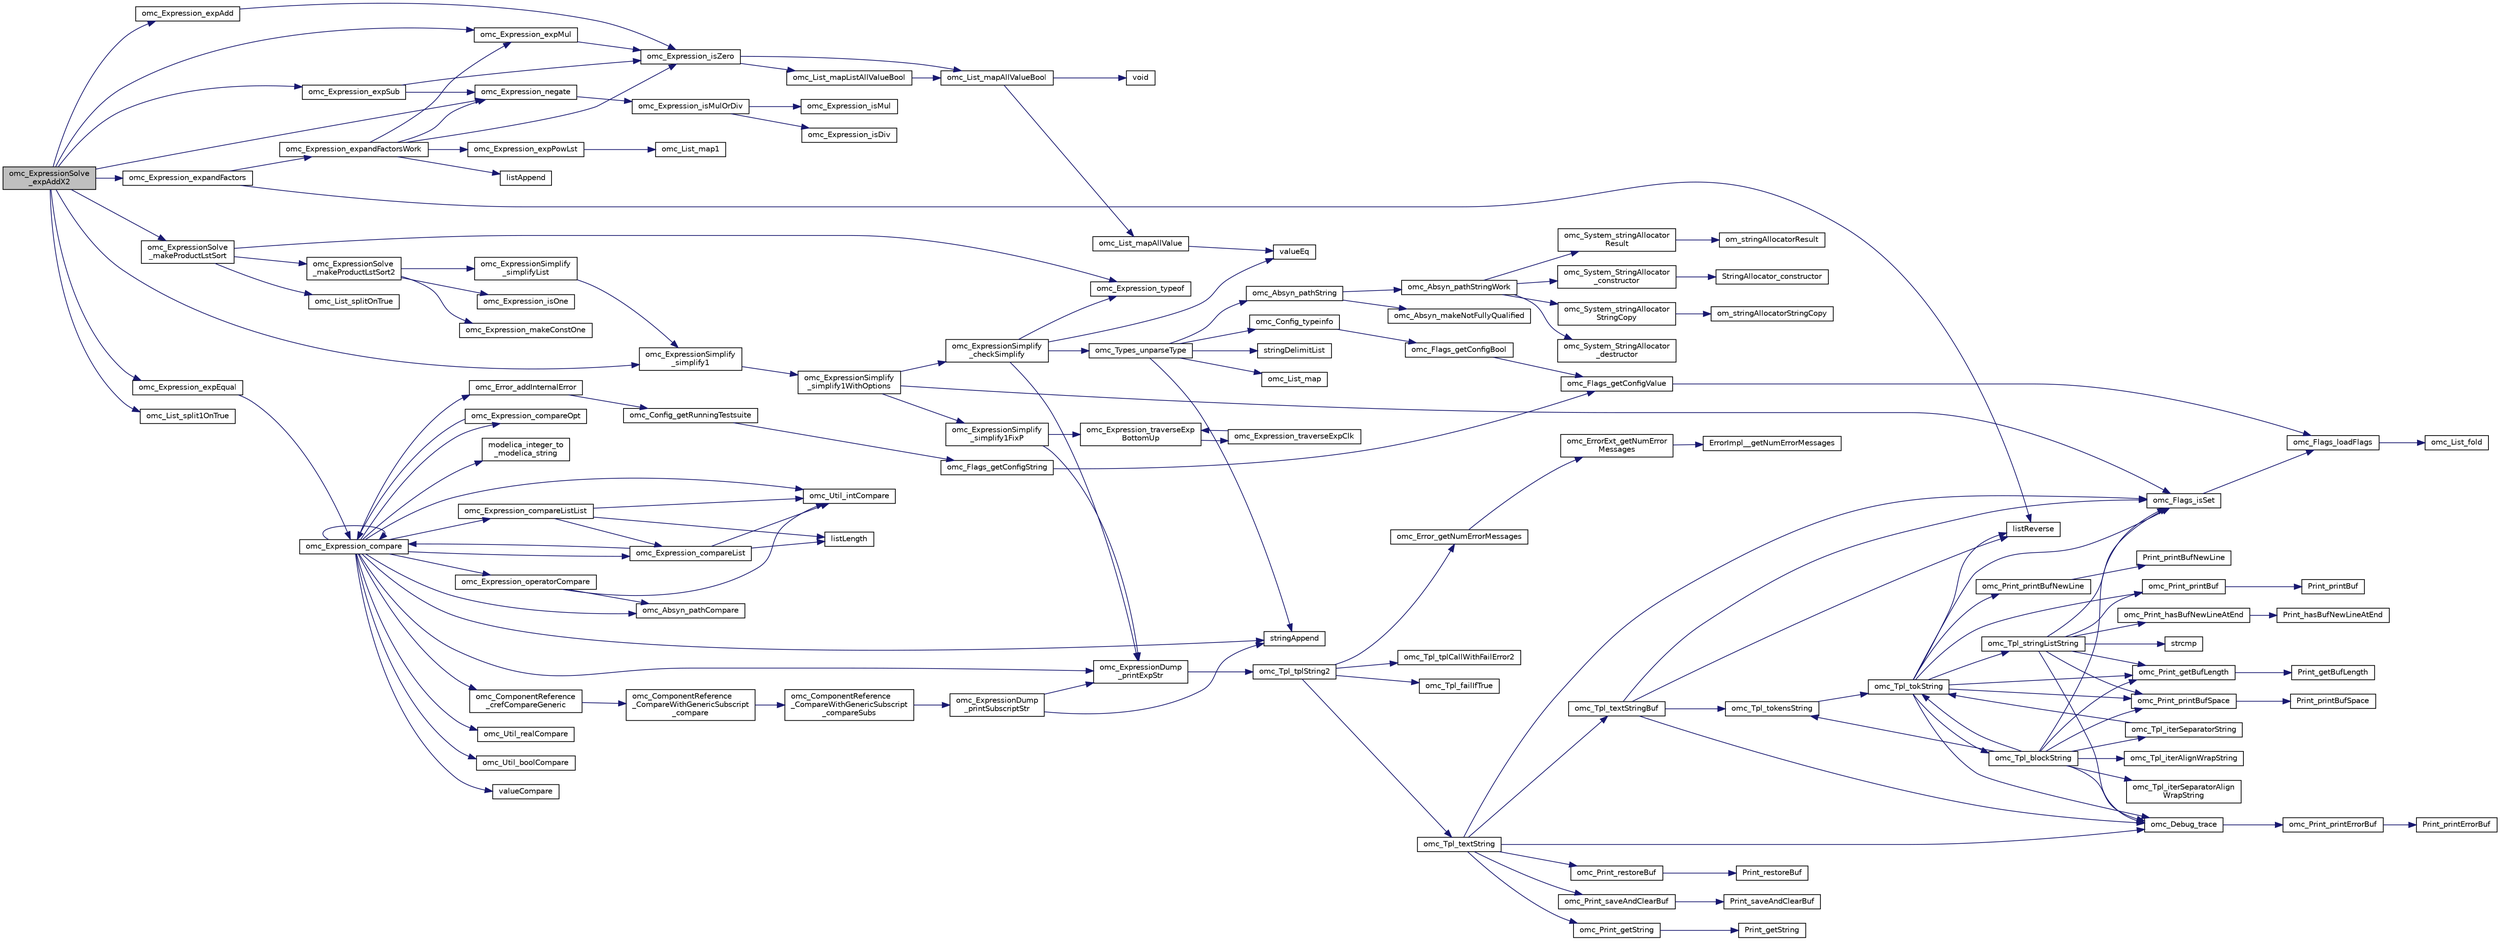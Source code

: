 digraph "omc_ExpressionSolve_expAddX2"
{
  edge [fontname="Helvetica",fontsize="10",labelfontname="Helvetica",labelfontsize="10"];
  node [fontname="Helvetica",fontsize="10",shape=record];
  rankdir="LR";
  Node3003 [label="omc_ExpressionSolve\l_expAddX2",height=0.2,width=0.4,color="black", fillcolor="grey75", style="filled", fontcolor="black"];
  Node3003 -> Node3004 [color="midnightblue",fontsize="10",style="solid",fontname="Helvetica"];
  Node3004 [label="omc_Expression_expandFactors",height=0.2,width=0.4,color="black", fillcolor="white", style="filled",URL="$d1/d08/_expression_8c.html#a406fb48d5a1eb4cb6970a0d24bcc1dbd"];
  Node3004 -> Node3005 [color="midnightblue",fontsize="10",style="solid",fontname="Helvetica"];
  Node3005 [label="listReverse",height=0.2,width=0.4,color="black", fillcolor="white", style="filled",URL="$d2/d57/build_2include_2omc_2c_2meta_2meta__modelica__builtin_8h.html#a81001ba45c298ade27540edd2589777c"];
  Node3004 -> Node3006 [color="midnightblue",fontsize="10",style="solid",fontname="Helvetica"];
  Node3006 [label="omc_Expression_expandFactorsWork",height=0.2,width=0.4,color="black", fillcolor="white", style="filled",URL="$d1/d08/_expression_8c.html#ab6c48b6e78ab8a66020834b752f78b42"];
  Node3006 -> Node3007 [color="midnightblue",fontsize="10",style="solid",fontname="Helvetica"];
  Node3007 [label="omc_Expression_expPowLst",height=0.2,width=0.4,color="black", fillcolor="white", style="filled",URL="$d1/d08/_expression_8c.html#a858225d1261a885f5dce4051227856bb"];
  Node3007 -> Node3008 [color="midnightblue",fontsize="10",style="solid",fontname="Helvetica"];
  Node3008 [label="omc_List_map1",height=0.2,width=0.4,color="black", fillcolor="white", style="filled",URL="$da/d72/_compiler_2boot_2build_2list_8c.html#a8adbf51ce877b23370be11654c6de6de"];
  Node3006 -> Node3009 [color="midnightblue",fontsize="10",style="solid",fontname="Helvetica"];
  Node3009 [label="listAppend",height=0.2,width=0.4,color="black", fillcolor="white", style="filled",URL="$d2/d57/build_2include_2omc_2c_2meta_2meta__modelica__builtin_8h.html#a56b7e8a835b2d388f5984ca7378bc1ec"];
  Node3006 -> Node3010 [color="midnightblue",fontsize="10",style="solid",fontname="Helvetica"];
  Node3010 [label="omc_Expression_negate",height=0.2,width=0.4,color="black", fillcolor="white", style="filled",URL="$d1/d08/_expression_8c.html#ac0a088414e8c45a0201c4962d09434c8"];
  Node3010 -> Node3011 [color="midnightblue",fontsize="10",style="solid",fontname="Helvetica"];
  Node3011 [label="omc_Expression_isMulOrDiv",height=0.2,width=0.4,color="black", fillcolor="white", style="filled",URL="$d1/d08/_expression_8c.html#abb569396f7e6c94642fb186c17aebe29"];
  Node3011 -> Node3012 [color="midnightblue",fontsize="10",style="solid",fontname="Helvetica"];
  Node3012 [label="omc_Expression_isMul",height=0.2,width=0.4,color="black", fillcolor="white", style="filled",URL="$d1/d08/_expression_8c.html#a6828937858de521d2be4a2811bc978f0"];
  Node3011 -> Node3013 [color="midnightblue",fontsize="10",style="solid",fontname="Helvetica"];
  Node3013 [label="omc_Expression_isDiv",height=0.2,width=0.4,color="black", fillcolor="white", style="filled",URL="$d1/d08/_expression_8c.html#a5f24d146c82cf1616874574a7dd2e0e1"];
  Node3006 -> Node3014 [color="midnightblue",fontsize="10",style="solid",fontname="Helvetica"];
  Node3014 [label="omc_Expression_expMul",height=0.2,width=0.4,color="black", fillcolor="white", style="filled",URL="$d1/d08/_expression_8c.html#a86ff87e9d52467d2a652e29256f6a679"];
  Node3014 -> Node3015 [color="midnightblue",fontsize="10",style="solid",fontname="Helvetica"];
  Node3015 [label="omc_Expression_isZero",height=0.2,width=0.4,color="black", fillcolor="white", style="filled",URL="$d1/d08/_expression_8c.html#ab00afcac3649e1679e0d79b7918956c8"];
  Node3015 -> Node3016 [color="midnightblue",fontsize="10",style="solid",fontname="Helvetica"];
  Node3016 [label="omc_List_mapAllValueBool",height=0.2,width=0.4,color="black", fillcolor="white", style="filled",URL="$da/d72/_compiler_2boot_2build_2list_8c.html#a73ae5dcb374407869d5aad5c97b6452f"];
  Node3016 -> Node3017 [color="midnightblue",fontsize="10",style="solid",fontname="Helvetica"];
  Node3017 [label="omc_List_mapAllValue",height=0.2,width=0.4,color="black", fillcolor="white", style="filled",URL="$da/d72/_compiler_2boot_2build_2list_8c.html#a6907b8b0bf5d7da1b95ed78aa13581c9"];
  Node3017 -> Node3018 [color="midnightblue",fontsize="10",style="solid",fontname="Helvetica"];
  Node3018 [label="valueEq",height=0.2,width=0.4,color="black", fillcolor="white", style="filled",URL="$dc/dd0/build_2include_2omc_2c_2meta_2meta__modelica_8h.html#a053b78d26cb7fe728aa97ab1a575f7ad"];
  Node3016 -> Node3019 [color="midnightblue",fontsize="10",style="solid",fontname="Helvetica"];
  Node3019 [label="void",height=0.2,width=0.4,color="black", fillcolor="white", style="filled",URL="$d1/dd1/3rd_party_2gc_2include_2gc_8h.html#acacfa47efcc44a29f7bb7d98f2a000f8"];
  Node3015 -> Node3020 [color="midnightblue",fontsize="10",style="solid",fontname="Helvetica"];
  Node3020 [label="omc_List_mapListAllValueBool",height=0.2,width=0.4,color="black", fillcolor="white", style="filled",URL="$da/d72/_compiler_2boot_2build_2list_8c.html#ababb55c76308341703bb582302a50855"];
  Node3020 -> Node3016 [color="midnightblue",fontsize="10",style="solid",fontname="Helvetica"];
  Node3006 -> Node3015 [color="midnightblue",fontsize="10",style="solid",fontname="Helvetica"];
  Node3003 -> Node3021 [color="midnightblue",fontsize="10",style="solid",fontname="Helvetica"];
  Node3021 [label="omc_List_split1OnTrue",height=0.2,width=0.4,color="black", fillcolor="white", style="filled",URL="$da/d72/_compiler_2boot_2build_2list_8c.html#a1f71e985b21e64aad7227fbd9e1da3c9"];
  Node3003 -> Node3022 [color="midnightblue",fontsize="10",style="solid",fontname="Helvetica"];
  Node3022 [label="omc_ExpressionSolve\l_makeProductLstSort",height=0.2,width=0.4,color="black", fillcolor="white", style="filled",URL="$d1/d87/_expression_solve_8c.html#a97072851e86385ee88dc448cd433e8b8"];
  Node3022 -> Node3023 [color="midnightblue",fontsize="10",style="solid",fontname="Helvetica"];
  Node3023 [label="omc_Expression_typeof",height=0.2,width=0.4,color="black", fillcolor="white", style="filled",URL="$d1/d08/_expression_8c.html#a007abae479310b1b518673105ceba117"];
  Node3022 -> Node3024 [color="midnightblue",fontsize="10",style="solid",fontname="Helvetica"];
  Node3024 [label="omc_List_splitOnTrue",height=0.2,width=0.4,color="black", fillcolor="white", style="filled",URL="$da/d72/_compiler_2boot_2build_2list_8c.html#aa96781837926d493e03a3c55543860cb"];
  Node3022 -> Node3025 [color="midnightblue",fontsize="10",style="solid",fontname="Helvetica"];
  Node3025 [label="omc_ExpressionSolve\l_makeProductLstSort2",height=0.2,width=0.4,color="black", fillcolor="white", style="filled",URL="$d1/d87/_expression_solve_8c.html#a6aea95a28b6e8c6cafea735191bf0e56"];
  Node3025 -> Node3026 [color="midnightblue",fontsize="10",style="solid",fontname="Helvetica"];
  Node3026 [label="omc_Expression_makeConstOne",height=0.2,width=0.4,color="black", fillcolor="white", style="filled",URL="$d1/d08/_expression_8c.html#ac5eee025f868453a68761c195a9a1522"];
  Node3025 -> Node3027 [color="midnightblue",fontsize="10",style="solid",fontname="Helvetica"];
  Node3027 [label="omc_ExpressionSimplify\l_simplifyList",height=0.2,width=0.4,color="black", fillcolor="white", style="filled",URL="$d3/da5/_expression_simplify_8c.html#a572c3a0c4a79f7ccee9a15469f8e9c13"];
  Node3027 -> Node3028 [color="midnightblue",fontsize="10",style="solid",fontname="Helvetica"];
  Node3028 [label="omc_ExpressionSimplify\l_simplify1",height=0.2,width=0.4,color="black", fillcolor="white", style="filled",URL="$d3/da5/_expression_simplify_8c.html#a0b9ae9d9036d05cd3e5ca71e2ac1ab94"];
  Node3028 -> Node3029 [color="midnightblue",fontsize="10",style="solid",fontname="Helvetica"];
  Node3029 [label="omc_ExpressionSimplify\l_simplify1WithOptions",height=0.2,width=0.4,color="black", fillcolor="white", style="filled",URL="$d3/da5/_expression_simplify_8c.html#a0f25ea472b6586b8e01420b801a90a84"];
  Node3029 -> Node3030 [color="midnightblue",fontsize="10",style="solid",fontname="Helvetica"];
  Node3030 [label="omc_ExpressionSimplify\l_simplify1FixP",height=0.2,width=0.4,color="black", fillcolor="white", style="filled",URL="$d3/da5/_expression_simplify_8c.html#a88ae8c3fc8ca11c815c4cb12e51d0e4a"];
  Node3030 -> Node3031 [color="midnightblue",fontsize="10",style="solid",fontname="Helvetica"];
  Node3031 [label="omc_ExpressionDump\l_printExpStr",height=0.2,width=0.4,color="black", fillcolor="white", style="filled",URL="$d8/d16/_expression_dump_8c.html#ab1b14f2e6c847006a4235d1905bb2637"];
  Node3031 -> Node3032 [color="midnightblue",fontsize="10",style="solid",fontname="Helvetica"];
  Node3032 [label="omc_Tpl_tplString2",height=0.2,width=0.4,color="black", fillcolor="white", style="filled",URL="$d7/d52/_tpl_8c.html#a19e668217f7d6c0b176843e40633cae2"];
  Node3032 -> Node3033 [color="midnightblue",fontsize="10",style="solid",fontname="Helvetica"];
  Node3033 [label="omc_Error_getNumErrorMessages",height=0.2,width=0.4,color="black", fillcolor="white", style="filled",URL="$db/da1/_compiler_2boot_2build_2error_8c.html#a6f9ff3d03e91883492e13af7fbc088ff"];
  Node3033 -> Node3034 [color="midnightblue",fontsize="10",style="solid",fontname="Helvetica"];
  Node3034 [label="omc_ErrorExt_getNumError\lMessages",height=0.2,width=0.4,color="black", fillcolor="white", style="filled",URL="$d4/dce/_error_ext_8c.html#a0195f83af0487b3e7bf35deb4225e582"];
  Node3034 -> Node3035 [color="midnightblue",fontsize="10",style="solid",fontname="Helvetica"];
  Node3035 [label="ErrorImpl__getNumErrorMessages",height=0.2,width=0.4,color="black", fillcolor="white", style="filled",URL="$d1/d40/boot_2build_2_error_ext_8h.html#a1206137921767ad0e49abe96adf7b5e3"];
  Node3032 -> Node3036 [color="midnightblue",fontsize="10",style="solid",fontname="Helvetica"];
  Node3036 [label="omc_Tpl_tplCallWithFailError2",height=0.2,width=0.4,color="black", fillcolor="white", style="filled",URL="$d7/d52/_tpl_8c.html#af79df210cda1bb788fce4ef64cb58a0f"];
  Node3032 -> Node3037 [color="midnightblue",fontsize="10",style="solid",fontname="Helvetica"];
  Node3037 [label="omc_Tpl_failIfTrue",height=0.2,width=0.4,color="black", fillcolor="white", style="filled",URL="$d7/d52/_tpl_8c.html#a4c5af303d93cb4cea7b309b336519c31"];
  Node3032 -> Node3038 [color="midnightblue",fontsize="10",style="solid",fontname="Helvetica"];
  Node3038 [label="omc_Tpl_textString",height=0.2,width=0.4,color="black", fillcolor="white", style="filled",URL="$d7/d52/_tpl_8c.html#a3df7e553e36d815ca12207c1b633f741"];
  Node3038 -> Node3039 [color="midnightblue",fontsize="10",style="solid",fontname="Helvetica"];
  Node3039 [label="omc_Print_saveAndClearBuf",height=0.2,width=0.4,color="black", fillcolor="white", style="filled",URL="$dc/d4a/_print_8c.html#a9be4a7e0fd8ef4d0e9a96b6a7d30129b"];
  Node3039 -> Node3040 [color="midnightblue",fontsize="10",style="solid",fontname="Helvetica"];
  Node3040 [label="Print_saveAndClearBuf",height=0.2,width=0.4,color="black", fillcolor="white", style="filled",URL="$db/def/_print_8h.html#afbd06f69772f11802874118538c5e3cb"];
  Node3038 -> Node3041 [color="midnightblue",fontsize="10",style="solid",fontname="Helvetica"];
  Node3041 [label="omc_Tpl_textStringBuf",height=0.2,width=0.4,color="black", fillcolor="white", style="filled",URL="$d7/d52/_tpl_8c.html#a569b285dc7a7a3d881d4a69ee8857b85"];
  Node3041 -> Node3042 [color="midnightblue",fontsize="10",style="solid",fontname="Helvetica"];
  Node3042 [label="omc_Tpl_tokensString",height=0.2,width=0.4,color="black", fillcolor="white", style="filled",URL="$d7/d52/_tpl_8c.html#a2085a822c35dc488683fbb303c0d6546"];
  Node3042 -> Node3043 [color="midnightblue",fontsize="10",style="solid",fontname="Helvetica"];
  Node3043 [label="omc_Tpl_tokString",height=0.2,width=0.4,color="black", fillcolor="white", style="filled",URL="$d7/d52/_tpl_8c.html#aaad1c380626ef433bd8e0102f48743cf"];
  Node3043 -> Node3044 [color="midnightblue",fontsize="10",style="solid",fontname="Helvetica"];
  Node3044 [label="omc_Print_printBufNewLine",height=0.2,width=0.4,color="black", fillcolor="white", style="filled",URL="$dc/d4a/_print_8c.html#a56936142cb06c2610c5c55a0f0672826"];
  Node3044 -> Node3045 [color="midnightblue",fontsize="10",style="solid",fontname="Helvetica"];
  Node3045 [label="Print_printBufNewLine",height=0.2,width=0.4,color="black", fillcolor="white", style="filled",URL="$db/def/_print_8h.html#a3b18f8c254923287e4e0dc39d5c39a3a"];
  Node3043 -> Node3046 [color="midnightblue",fontsize="10",style="solid",fontname="Helvetica"];
  Node3046 [label="omc_Print_getBufLength",height=0.2,width=0.4,color="black", fillcolor="white", style="filled",URL="$dc/d4a/_print_8c.html#a65cb82b6b1bc6acf3a656ef9978109b2"];
  Node3046 -> Node3047 [color="midnightblue",fontsize="10",style="solid",fontname="Helvetica"];
  Node3047 [label="Print_getBufLength",height=0.2,width=0.4,color="black", fillcolor="white", style="filled",URL="$db/def/_print_8h.html#a512282b99288e8ec6b431e7dee78c76f"];
  Node3043 -> Node3048 [color="midnightblue",fontsize="10",style="solid",fontname="Helvetica"];
  Node3048 [label="omc_Print_printBufSpace",height=0.2,width=0.4,color="black", fillcolor="white", style="filled",URL="$dc/d4a/_print_8c.html#a02aa663c225bece7c208406683415d6f"];
  Node3048 -> Node3049 [color="midnightblue",fontsize="10",style="solid",fontname="Helvetica"];
  Node3049 [label="Print_printBufSpace",height=0.2,width=0.4,color="black", fillcolor="white", style="filled",URL="$db/def/_print_8h.html#a494a05754b95d4ded8cf421fe8799495"];
  Node3043 -> Node3050 [color="midnightblue",fontsize="10",style="solid",fontname="Helvetica"];
  Node3050 [label="omc_Print_printBuf",height=0.2,width=0.4,color="black", fillcolor="white", style="filled",URL="$dc/d4a/_print_8c.html#a0814578dcc1618c6b57729067765170b"];
  Node3050 -> Node3051 [color="midnightblue",fontsize="10",style="solid",fontname="Helvetica"];
  Node3051 [label="Print_printBuf",height=0.2,width=0.4,color="black", fillcolor="white", style="filled",URL="$db/def/_print_8h.html#a4e09b57c2e6549226f6669ca20a3cf07"];
  Node3043 -> Node3052 [color="midnightblue",fontsize="10",style="solid",fontname="Helvetica"];
  Node3052 [label="omc_Tpl_stringListString",height=0.2,width=0.4,color="black", fillcolor="white", style="filled",URL="$d7/d52/_tpl_8c.html#aee284774d669dd515363b1fac8b7086c"];
  Node3052 -> Node3053 [color="midnightblue",fontsize="10",style="solid",fontname="Helvetica"];
  Node3053 [label="strcmp",height=0.2,width=0.4,color="black", fillcolor="white", style="filled",URL="$db/d13/_c_vode_get_8m.html#ab022bbe018438998408fda94a327a547"];
  Node3052 -> Node3046 [color="midnightblue",fontsize="10",style="solid",fontname="Helvetica"];
  Node3052 -> Node3048 [color="midnightblue",fontsize="10",style="solid",fontname="Helvetica"];
  Node3052 -> Node3050 [color="midnightblue",fontsize="10",style="solid",fontname="Helvetica"];
  Node3052 -> Node3054 [color="midnightblue",fontsize="10",style="solid",fontname="Helvetica"];
  Node3054 [label="omc_Print_hasBufNewLineAtEnd",height=0.2,width=0.4,color="black", fillcolor="white", style="filled",URL="$dc/d4a/_print_8c.html#a688e4a253785b1cd5b77e1a52c1a6dca"];
  Node3054 -> Node3055 [color="midnightblue",fontsize="10",style="solid",fontname="Helvetica"];
  Node3055 [label="Print_hasBufNewLineAtEnd",height=0.2,width=0.4,color="black", fillcolor="white", style="filled",URL="$db/def/_print_8h.html#a6941baa09472d7bbc87bec9ba099d164"];
  Node3052 -> Node3056 [color="midnightblue",fontsize="10",style="solid",fontname="Helvetica"];
  Node3056 [label="omc_Flags_isSet",height=0.2,width=0.4,color="black", fillcolor="white", style="filled",URL="$d3/db3/_flags_8c.html#a34e6591659b1578969141a635ff24042"];
  Node3056 -> Node3057 [color="midnightblue",fontsize="10",style="solid",fontname="Helvetica"];
  Node3057 [label="omc_Flags_loadFlags",height=0.2,width=0.4,color="black", fillcolor="white", style="filled",URL="$d3/db3/_flags_8c.html#a760d66f53b65ac257876ca0f6308f09f"];
  Node3057 -> Node3058 [color="midnightblue",fontsize="10",style="solid",fontname="Helvetica"];
  Node3058 [label="omc_List_fold",height=0.2,width=0.4,color="black", fillcolor="white", style="filled",URL="$da/d72/_compiler_2boot_2build_2list_8c.html#a3ec1ee3a5ff53be9af368e290be09182"];
  Node3052 -> Node3059 [color="midnightblue",fontsize="10",style="solid",fontname="Helvetica"];
  Node3059 [label="omc_Debug_trace",height=0.2,width=0.4,color="black", fillcolor="white", style="filled",URL="$d6/d1d/_compiler_2boot_2build_2debug_8c.html#a465f6e24432a8b1db4c7576ea09e7259"];
  Node3059 -> Node3060 [color="midnightblue",fontsize="10",style="solid",fontname="Helvetica"];
  Node3060 [label="omc_Print_printErrorBuf",height=0.2,width=0.4,color="black", fillcolor="white", style="filled",URL="$dc/d4a/_print_8c.html#a136f27763cbad8fdab9e975d877aff4b"];
  Node3060 -> Node3061 [color="midnightblue",fontsize="10",style="solid",fontname="Helvetica"];
  Node3061 [label="Print_printErrorBuf",height=0.2,width=0.4,color="black", fillcolor="white", style="filled",URL="$db/def/_print_8h.html#ac4ef051f731ad4fd851c45be8d215b4c"];
  Node3043 -> Node3062 [color="midnightblue",fontsize="10",style="solid",fontname="Helvetica"];
  Node3062 [label="omc_Tpl_blockString",height=0.2,width=0.4,color="black", fillcolor="white", style="filled",URL="$d7/d52/_tpl_8c.html#a5439b4832f78013add9b4aa8389f2bdc"];
  Node3062 -> Node3042 [color="midnightblue",fontsize="10",style="solid",fontname="Helvetica"];
  Node3062 -> Node3048 [color="midnightblue",fontsize="10",style="solid",fontname="Helvetica"];
  Node3062 -> Node3046 [color="midnightblue",fontsize="10",style="solid",fontname="Helvetica"];
  Node3062 -> Node3043 [color="midnightblue",fontsize="10",style="solid",fontname="Helvetica"];
  Node3062 -> Node3063 [color="midnightblue",fontsize="10",style="solid",fontname="Helvetica"];
  Node3063 [label="omc_Tpl_iterSeparatorString",height=0.2,width=0.4,color="black", fillcolor="white", style="filled",URL="$d7/d52/_tpl_8c.html#aac82332fb79d7c0b20e59be6a4161452"];
  Node3063 -> Node3043 [color="midnightblue",fontsize="10",style="solid",fontname="Helvetica"];
  Node3062 -> Node3064 [color="midnightblue",fontsize="10",style="solid",fontname="Helvetica"];
  Node3064 [label="omc_Tpl_iterSeparatorAlign\lWrapString",height=0.2,width=0.4,color="black", fillcolor="white", style="filled",URL="$d7/d52/_tpl_8c.html#abf190d9e11ccd80e0749d132287e5052"];
  Node3062 -> Node3065 [color="midnightblue",fontsize="10",style="solid",fontname="Helvetica"];
  Node3065 [label="omc_Tpl_iterAlignWrapString",height=0.2,width=0.4,color="black", fillcolor="white", style="filled",URL="$d7/d52/_tpl_8c.html#a6b1e4c1278b1da42e896a4ea81cc6fd3"];
  Node3062 -> Node3056 [color="midnightblue",fontsize="10",style="solid",fontname="Helvetica"];
  Node3062 -> Node3059 [color="midnightblue",fontsize="10",style="solid",fontname="Helvetica"];
  Node3043 -> Node3005 [color="midnightblue",fontsize="10",style="solid",fontname="Helvetica"];
  Node3043 -> Node3056 [color="midnightblue",fontsize="10",style="solid",fontname="Helvetica"];
  Node3043 -> Node3059 [color="midnightblue",fontsize="10",style="solid",fontname="Helvetica"];
  Node3041 -> Node3005 [color="midnightblue",fontsize="10",style="solid",fontname="Helvetica"];
  Node3041 -> Node3056 [color="midnightblue",fontsize="10",style="solid",fontname="Helvetica"];
  Node3041 -> Node3059 [color="midnightblue",fontsize="10",style="solid",fontname="Helvetica"];
  Node3038 -> Node3066 [color="midnightblue",fontsize="10",style="solid",fontname="Helvetica"];
  Node3066 [label="omc_Print_getString",height=0.2,width=0.4,color="black", fillcolor="white", style="filled",URL="$dc/d4a/_print_8c.html#a24f4e5ba012abc81ac68e0c3bfb3dfcb"];
  Node3066 -> Node3067 [color="midnightblue",fontsize="10",style="solid",fontname="Helvetica"];
  Node3067 [label="Print_getString",height=0.2,width=0.4,color="black", fillcolor="white", style="filled",URL="$db/def/_print_8h.html#adc535a7680da761472c50a3613eba8d7"];
  Node3038 -> Node3068 [color="midnightblue",fontsize="10",style="solid",fontname="Helvetica"];
  Node3068 [label="omc_Print_restoreBuf",height=0.2,width=0.4,color="black", fillcolor="white", style="filled",URL="$dc/d4a/_print_8c.html#ab5cdbbbaeeac69f9d76f10b1354c7ba2"];
  Node3068 -> Node3069 [color="midnightblue",fontsize="10",style="solid",fontname="Helvetica"];
  Node3069 [label="Print_restoreBuf",height=0.2,width=0.4,color="black", fillcolor="white", style="filled",URL="$db/def/_print_8h.html#a30efd8fc4a8cb13b594cb63bcac9407c"];
  Node3038 -> Node3056 [color="midnightblue",fontsize="10",style="solid",fontname="Helvetica"];
  Node3038 -> Node3059 [color="midnightblue",fontsize="10",style="solid",fontname="Helvetica"];
  Node3030 -> Node3070 [color="midnightblue",fontsize="10",style="solid",fontname="Helvetica"];
  Node3070 [label="omc_Expression_traverseExp\lBottomUp",height=0.2,width=0.4,color="black", fillcolor="white", style="filled",URL="$d1/d08/_expression_8c.html#aae2ed5a7c0c9b70b6c66638bc345357d"];
  Node3070 -> Node3071 [color="midnightblue",fontsize="10",style="solid",fontname="Helvetica"];
  Node3071 [label="omc_Expression_traverseExpClk",height=0.2,width=0.4,color="black", fillcolor="white", style="filled",URL="$d1/d08/_expression_8c.html#add3db321c96f54919494182b71eb10c7"];
  Node3071 -> Node3070 [color="midnightblue",fontsize="10",style="solid",fontname="Helvetica"];
  Node3029 -> Node3072 [color="midnightblue",fontsize="10",style="solid",fontname="Helvetica"];
  Node3072 [label="omc_ExpressionSimplify\l_checkSimplify",height=0.2,width=0.4,color="black", fillcolor="white", style="filled",URL="$d3/da5/_expression_simplify_8c.html#a69318b593c3cdcef8e51531c69a77861"];
  Node3072 -> Node3023 [color="midnightblue",fontsize="10",style="solid",fontname="Helvetica"];
  Node3072 -> Node3018 [color="midnightblue",fontsize="10",style="solid",fontname="Helvetica"];
  Node3072 -> Node3031 [color="midnightblue",fontsize="10",style="solid",fontname="Helvetica"];
  Node3072 -> Node3073 [color="midnightblue",fontsize="10",style="solid",fontname="Helvetica"];
  Node3073 [label="omc_Types_unparseType",height=0.2,width=0.4,color="black", fillcolor="white", style="filled",URL="$d3/df6/_types_8c.html#af91bd070b184ff08367dfc388d9259ef"];
  Node3073 -> Node3074 [color="midnightblue",fontsize="10",style="solid",fontname="Helvetica"];
  Node3074 [label="stringDelimitList",height=0.2,width=0.4,color="black", fillcolor="white", style="filled",URL="$d2/d57/build_2include_2omc_2c_2meta_2meta__modelica__builtin_8h.html#a6f570947bebe207c25a64ea25f5ca884"];
  Node3073 -> Node3075 [color="midnightblue",fontsize="10",style="solid",fontname="Helvetica"];
  Node3075 [label="omc_List_map",height=0.2,width=0.4,color="black", fillcolor="white", style="filled",URL="$da/d72/_compiler_2boot_2build_2list_8c.html#a70628b2c3fb199a118f80777135940ee"];
  Node3073 -> Node3076 [color="midnightblue",fontsize="10",style="solid",fontname="Helvetica"];
  Node3076 [label="stringAppend",height=0.2,width=0.4,color="black", fillcolor="white", style="filled",URL="$d7/deb/build_2include_2omc_2c_2util_2modelica__string_8c.html#a751007abc59e9ca7978f2af10a0c814f"];
  Node3073 -> Node3077 [color="midnightblue",fontsize="10",style="solid",fontname="Helvetica"];
  Node3077 [label="omc_Config_typeinfo",height=0.2,width=0.4,color="black", fillcolor="white", style="filled",URL="$d1/d5c/_config_8c.html#a4c66800897412c64375295f2d7893c37"];
  Node3077 -> Node3078 [color="midnightblue",fontsize="10",style="solid",fontname="Helvetica"];
  Node3078 [label="omc_Flags_getConfigBool",height=0.2,width=0.4,color="black", fillcolor="white", style="filled",URL="$d3/db3/_flags_8c.html#abc3d84cf6e1cf18f0cec0f052e7c85d9"];
  Node3078 -> Node3079 [color="midnightblue",fontsize="10",style="solid",fontname="Helvetica"];
  Node3079 [label="omc_Flags_getConfigValue",height=0.2,width=0.4,color="black", fillcolor="white", style="filled",URL="$d3/db3/_flags_8c.html#a96ba70d54b6662cf90933a207c0c6b8e"];
  Node3079 -> Node3057 [color="midnightblue",fontsize="10",style="solid",fontname="Helvetica"];
  Node3073 -> Node3080 [color="midnightblue",fontsize="10",style="solid",fontname="Helvetica"];
  Node3080 [label="omc_Absyn_pathString",height=0.2,width=0.4,color="black", fillcolor="white", style="filled",URL="$d0/d78/_absyn_8c.html#a8019d89e43bec6f522ed51a5feceeb83"];
  Node3080 -> Node3081 [color="midnightblue",fontsize="10",style="solid",fontname="Helvetica"];
  Node3081 [label="omc_Absyn_makeNotFullyQualified",height=0.2,width=0.4,color="black", fillcolor="white", style="filled",URL="$d0/d78/_absyn_8c.html#aa90ee78f7c8fc6fd5b988d9d6eadda59"];
  Node3080 -> Node3082 [color="midnightblue",fontsize="10",style="solid",fontname="Helvetica"];
  Node3082 [label="omc_Absyn_pathStringWork",height=0.2,width=0.4,color="black", fillcolor="white", style="filled",URL="$d0/d78/_absyn_8c.html#a5ac0f205a03658465c7029ab9217dc20"];
  Node3082 -> Node3083 [color="midnightblue",fontsize="10",style="solid",fontname="Helvetica"];
  Node3083 [label="omc_System_StringAllocator\l_constructor",height=0.2,width=0.4,color="black", fillcolor="white", style="filled",URL="$d1/d95/_system_8c.html#ad2e105aeacd5b1f062d1a0f82e45e34a"];
  Node3083 -> Node3084 [color="midnightblue",fontsize="10",style="solid",fontname="Helvetica"];
  Node3084 [label="StringAllocator_constructor",height=0.2,width=0.4,color="black", fillcolor="white", style="filled",URL="$dd/ddb/_system__includes_8h.html#a9f4da0f15063aa18a9e6ab5baa0ae36c"];
  Node3082 -> Node3085 [color="midnightblue",fontsize="10",style="solid",fontname="Helvetica"];
  Node3085 [label="omc_System_stringAllocator\lStringCopy",height=0.2,width=0.4,color="black", fillcolor="white", style="filled",URL="$d1/d95/_system_8c.html#af8847d2041f2dc8d967e8aecf3dc8c02"];
  Node3085 -> Node3086 [color="midnightblue",fontsize="10",style="solid",fontname="Helvetica"];
  Node3086 [label="om_stringAllocatorStringCopy",height=0.2,width=0.4,color="black", fillcolor="white", style="filled",URL="$dd/ddb/_system__includes_8h.html#a8e19a7a58e3c6431947680216dd4fa2a"];
  Node3082 -> Node3087 [color="midnightblue",fontsize="10",style="solid",fontname="Helvetica"];
  Node3087 [label="omc_System_stringAllocator\lResult",height=0.2,width=0.4,color="black", fillcolor="white", style="filled",URL="$d1/d95/_system_8c.html#af314a780e1ba28e87940376fefe833ca"];
  Node3087 -> Node3088 [color="midnightblue",fontsize="10",style="solid",fontname="Helvetica"];
  Node3088 [label="om_stringAllocatorResult",height=0.2,width=0.4,color="black", fillcolor="white", style="filled",URL="$dd/ddb/_system__includes_8h.html#ac5166cb81d1b1b91e6d70ab97c6c9bc3"];
  Node3082 -> Node3089 [color="midnightblue",fontsize="10",style="solid",fontname="Helvetica"];
  Node3089 [label="omc_System_StringAllocator\l_destructor",height=0.2,width=0.4,color="black", fillcolor="white", style="filled",URL="$d1/d95/_system_8c.html#abaad6ae894ae7b9dde52307668f61597"];
  Node3029 -> Node3056 [color="midnightblue",fontsize="10",style="solid",fontname="Helvetica"];
  Node3025 -> Node3090 [color="midnightblue",fontsize="10",style="solid",fontname="Helvetica"];
  Node3090 [label="omc_Expression_isOne",height=0.2,width=0.4,color="black", fillcolor="white", style="filled",URL="$d1/d08/_expression_8c.html#a05129fac90c058721d0c68a39d3757c7"];
  Node3003 -> Node3028 [color="midnightblue",fontsize="10",style="solid",fontname="Helvetica"];
  Node3003 -> Node3091 [color="midnightblue",fontsize="10",style="solid",fontname="Helvetica"];
  Node3091 [label="omc_Expression_expEqual",height=0.2,width=0.4,color="black", fillcolor="white", style="filled",URL="$d1/d08/_expression_8c.html#a727c2d71e50fbdea8642fae69ae93865"];
  Node3091 -> Node3092 [color="midnightblue",fontsize="10",style="solid",fontname="Helvetica"];
  Node3092 [label="omc_Expression_compare",height=0.2,width=0.4,color="black", fillcolor="white", style="filled",URL="$d1/d08/_expression_8c.html#ae347a42a06aa09fad64c2865f34f4b16"];
  Node3092 -> Node3093 [color="midnightblue",fontsize="10",style="solid",fontname="Helvetica"];
  Node3093 [label="omc_Util_intCompare",height=0.2,width=0.4,color="black", fillcolor="white", style="filled",URL="$d9/d7c/_compiler_2boot_2build_2util_8c.html#a8c1b9eb65476185bd4d9073249caefa4"];
  Node3092 -> Node3094 [color="midnightblue",fontsize="10",style="solid",fontname="Helvetica"];
  Node3094 [label="omc_Util_realCompare",height=0.2,width=0.4,color="black", fillcolor="white", style="filled",URL="$d9/d7c/_compiler_2boot_2build_2util_8c.html#ad3153e4a426627a738650a4f34f9c2ce"];
  Node3092 -> Node3095 [color="midnightblue",fontsize="10",style="solid",fontname="Helvetica"];
  Node3095 [label="omc_Util_boolCompare",height=0.2,width=0.4,color="black", fillcolor="white", style="filled",URL="$d9/d7c/_compiler_2boot_2build_2util_8c.html#a6f55cec19f885ce4f99b4bfa140e48c0"];
  Node3092 -> Node3096 [color="midnightblue",fontsize="10",style="solid",fontname="Helvetica"];
  Node3096 [label="omc_Absyn_pathCompare",height=0.2,width=0.4,color="black", fillcolor="white", style="filled",URL="$d0/d78/_absyn_8c.html#a32967c17d7e54d1e80801db59aa80bb5"];
  Node3092 -> Node3097 [color="midnightblue",fontsize="10",style="solid",fontname="Helvetica"];
  Node3097 [label="omc_ComponentReference\l_crefCompareGeneric",height=0.2,width=0.4,color="black", fillcolor="white", style="filled",URL="$d9/d14/_component_reference_8c.html#aed25fca780782b5468b9d436b3666d7c"];
  Node3097 -> Node3098 [color="midnightblue",fontsize="10",style="solid",fontname="Helvetica"];
  Node3098 [label="omc_ComponentReference\l_CompareWithGenericSubscript\l_compare",height=0.2,width=0.4,color="black", fillcolor="white", style="filled",URL="$d9/d14/_component_reference_8c.html#a9a3bc1c607fce9b05543ff90c7daa061"];
  Node3098 -> Node3099 [color="midnightblue",fontsize="10",style="solid",fontname="Helvetica"];
  Node3099 [label="omc_ComponentReference\l_CompareWithGenericSubscript\l_compareSubs",height=0.2,width=0.4,color="black", fillcolor="white", style="filled",URL="$d9/d14/_component_reference_8c.html#a2ad21168d248f7cd3e4f01c91ad6d96b"];
  Node3099 -> Node3100 [color="midnightblue",fontsize="10",style="solid",fontname="Helvetica"];
  Node3100 [label="omc_ExpressionDump\l_printSubscriptStr",height=0.2,width=0.4,color="black", fillcolor="white", style="filled",URL="$d8/d16/_expression_dump_8c.html#aafa80c8c9fb7c5a026da080e4ec312ff"];
  Node3100 -> Node3031 [color="midnightblue",fontsize="10",style="solid",fontname="Helvetica"];
  Node3100 -> Node3076 [color="midnightblue",fontsize="10",style="solid",fontname="Helvetica"];
  Node3092 -> Node3101 [color="midnightblue",fontsize="10",style="solid",fontname="Helvetica"];
  Node3101 [label="valueCompare",height=0.2,width=0.4,color="black", fillcolor="white", style="filled",URL="$dc/dd0/build_2include_2omc_2c_2meta_2meta__modelica_8h.html#af129ecd241889f9515fe7ae33e186ea5"];
  Node3092 -> Node3102 [color="midnightblue",fontsize="10",style="solid",fontname="Helvetica"];
  Node3102 [label="omc_Expression_compareList",height=0.2,width=0.4,color="black", fillcolor="white", style="filled",URL="$d1/d08/_expression_8c.html#a1c182fcc3301078d2ea3a6d950aae225"];
  Node3102 -> Node3103 [color="midnightblue",fontsize="10",style="solid",fontname="Helvetica"];
  Node3103 [label="listLength",height=0.2,width=0.4,color="black", fillcolor="white", style="filled",URL="$d2/d57/build_2include_2omc_2c_2meta_2meta__modelica__builtin_8h.html#a6983369f3c3e3e8cc41ac483c9a9baf1"];
  Node3102 -> Node3093 [color="midnightblue",fontsize="10",style="solid",fontname="Helvetica"];
  Node3102 -> Node3092 [color="midnightblue",fontsize="10",style="solid",fontname="Helvetica"];
  Node3092 -> Node3104 [color="midnightblue",fontsize="10",style="solid",fontname="Helvetica"];
  Node3104 [label="omc_Expression_compareListList",height=0.2,width=0.4,color="black", fillcolor="white", style="filled",URL="$d1/d08/_expression_8c.html#a6d48a641aea85397e12d356d4578dfe2"];
  Node3104 -> Node3103 [color="midnightblue",fontsize="10",style="solid",fontname="Helvetica"];
  Node3104 -> Node3093 [color="midnightblue",fontsize="10",style="solid",fontname="Helvetica"];
  Node3104 -> Node3102 [color="midnightblue",fontsize="10",style="solid",fontname="Helvetica"];
  Node3092 -> Node3105 [color="midnightblue",fontsize="10",style="solid",fontname="Helvetica"];
  Node3105 [label="omc_Expression_operatorCompare",height=0.2,width=0.4,color="black", fillcolor="white", style="filled",URL="$d1/d08/_expression_8c.html#a8c477fe35fb2e4dd1e7b0f8d9b0113d3"];
  Node3105 -> Node3096 [color="midnightblue",fontsize="10",style="solid",fontname="Helvetica"];
  Node3105 -> Node3093 [color="midnightblue",fontsize="10",style="solid",fontname="Helvetica"];
  Node3092 -> Node3092 [color="midnightblue",fontsize="10",style="solid",fontname="Helvetica"];
  Node3092 -> Node3106 [color="midnightblue",fontsize="10",style="solid",fontname="Helvetica"];
  Node3106 [label="omc_Expression_compareOpt",height=0.2,width=0.4,color="black", fillcolor="white", style="filled",URL="$d1/d08/_expression_8c.html#a3a159120e7085130201616ed56bab4a9"];
  Node3106 -> Node3092 [color="midnightblue",fontsize="10",style="solid",fontname="Helvetica"];
  Node3092 -> Node3107 [color="midnightblue",fontsize="10",style="solid",fontname="Helvetica"];
  Node3107 [label="modelica_integer_to\l_modelica_string",height=0.2,width=0.4,color="black", fillcolor="white", style="filled",URL="$d7/deb/build_2include_2omc_2c_2util_2modelica__string_8c.html#a672ff4045e2d75c0029e6cc5d7f0a507"];
  Node3092 -> Node3076 [color="midnightblue",fontsize="10",style="solid",fontname="Helvetica"];
  Node3092 -> Node3031 [color="midnightblue",fontsize="10",style="solid",fontname="Helvetica"];
  Node3092 -> Node3108 [color="midnightblue",fontsize="10",style="solid",fontname="Helvetica"];
  Node3108 [label="omc_Error_addInternalError",height=0.2,width=0.4,color="black", fillcolor="white", style="filled",URL="$db/da1/_compiler_2boot_2build_2error_8c.html#af2095b97605381e4a896bbbf299ba506"];
  Node3108 -> Node3109 [color="midnightblue",fontsize="10",style="solid",fontname="Helvetica"];
  Node3109 [label="omc_Config_getRunningTestsuite",height=0.2,width=0.4,color="black", fillcolor="white", style="filled",URL="$d1/d5c/_config_8c.html#afa2f208e09cd9979df49295043109099"];
  Node3109 -> Node3110 [color="midnightblue",fontsize="10",style="solid",fontname="Helvetica"];
  Node3110 [label="omc_Flags_getConfigString",height=0.2,width=0.4,color="black", fillcolor="white", style="filled",URL="$d3/db3/_flags_8c.html#a1bdc57ee7db1a86ebd954e1aa4d04c0c"];
  Node3110 -> Node3079 [color="midnightblue",fontsize="10",style="solid",fontname="Helvetica"];
  Node3003 -> Node3111 [color="midnightblue",fontsize="10",style="solid",fontname="Helvetica"];
  Node3111 [label="omc_Expression_expAdd",height=0.2,width=0.4,color="black", fillcolor="white", style="filled",URL="$d1/d08/_expression_8c.html#a7465871fe4a1937633eb37167e1848df"];
  Node3111 -> Node3015 [color="midnightblue",fontsize="10",style="solid",fontname="Helvetica"];
  Node3003 -> Node3112 [color="midnightblue",fontsize="10",style="solid",fontname="Helvetica"];
  Node3112 [label="omc_Expression_expSub",height=0.2,width=0.4,color="black", fillcolor="white", style="filled",URL="$d1/d08/_expression_8c.html#aa05fe2423b046dbd9bc5767d6ad412fd"];
  Node3112 -> Node3015 [color="midnightblue",fontsize="10",style="solid",fontname="Helvetica"];
  Node3112 -> Node3010 [color="midnightblue",fontsize="10",style="solid",fontname="Helvetica"];
  Node3003 -> Node3014 [color="midnightblue",fontsize="10",style="solid",fontname="Helvetica"];
  Node3003 -> Node3010 [color="midnightblue",fontsize="10",style="solid",fontname="Helvetica"];
}
